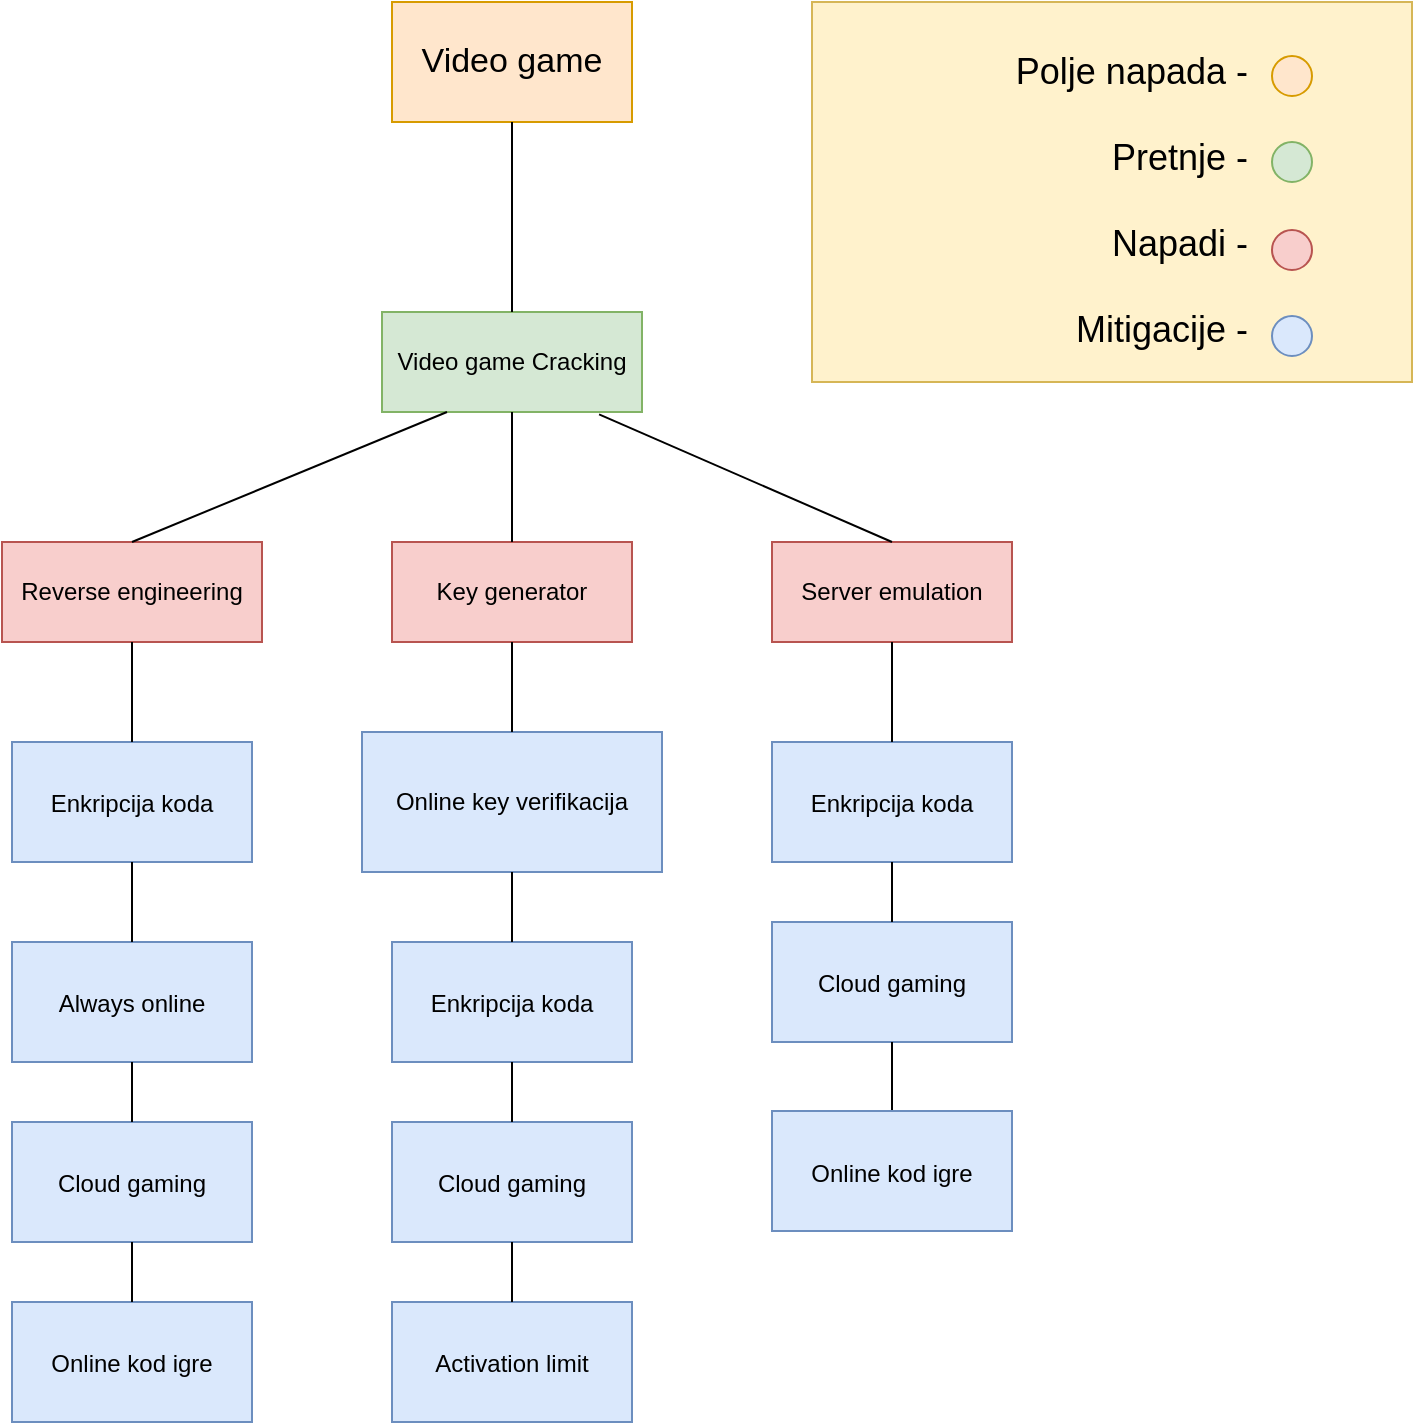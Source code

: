 <mxfile version="20.7.4" type="device"><diagram id="xHQpZjgd-RscpF9cG544" name="Page-1"><mxGraphModel dx="1687" dy="1040" grid="1" gridSize="10" guides="1" tooltips="1" connect="1" arrows="1" fold="1" page="1" pageScale="1" pageWidth="827" pageHeight="1169" math="0" shadow="0"><root><mxCell id="0"/><mxCell id="1" parent="0"/><mxCell id="CDilzlTDLHNjN9Jf4loY-12" value="Key generator" style="rounded=0;whiteSpace=wrap;html=1;fillColor=#f8cecc;strokeColor=#b85450;" vertex="1" parent="1"><mxGeometry x="360" y="300" width="120" height="50" as="geometry"/></mxCell><mxCell id="CDilzlTDLHNjN9Jf4loY-13" value="Video game Cracking" style="rounded=0;whiteSpace=wrap;html=1;fillColor=#d5e8d4;strokeColor=#82b366;" vertex="1" parent="1"><mxGeometry x="355" y="185" width="130" height="50" as="geometry"/></mxCell><mxCell id="CDilzlTDLHNjN9Jf4loY-14" value="Reverse engineering" style="rounded=0;whiteSpace=wrap;html=1;fillColor=#f8cecc;strokeColor=#b85450;" vertex="1" parent="1"><mxGeometry x="165" y="300" width="130" height="50" as="geometry"/></mxCell><mxCell id="CDilzlTDLHNjN9Jf4loY-15" value="" style="endArrow=none;html=1;rounded=0;entryX=0.25;entryY=1;entryDx=0;entryDy=0;exitX=0.5;exitY=0;exitDx=0;exitDy=0;" edge="1" parent="1" source="CDilzlTDLHNjN9Jf4loY-14" target="CDilzlTDLHNjN9Jf4loY-13"><mxGeometry width="50" height="50" relative="1" as="geometry"><mxPoint x="190" y="325" as="sourcePoint"/><mxPoint x="240" y="275" as="targetPoint"/></mxGeometry></mxCell><mxCell id="CDilzlTDLHNjN9Jf4loY-16" value="" style="endArrow=none;html=1;rounded=0;exitX=0.5;exitY=0;exitDx=0;exitDy=0;" edge="1" parent="1" source="CDilzlTDLHNjN9Jf4loY-12" target="CDilzlTDLHNjN9Jf4loY-13"><mxGeometry width="50" height="50" relative="1" as="geometry"><mxPoint x="190" y="325" as="sourcePoint"/><mxPoint x="240" y="275" as="targetPoint"/></mxGeometry></mxCell><mxCell id="CDilzlTDLHNjN9Jf4loY-17" value="Online key verifikacija" style="rounded=0;whiteSpace=wrap;html=1;fillColor=#dae8fc;strokeColor=#6c8ebf;" vertex="1" parent="1"><mxGeometry x="345" y="395" width="150" height="70" as="geometry"/></mxCell><mxCell id="CDilzlTDLHNjN9Jf4loY-18" value="" style="endArrow=none;html=1;rounded=0;entryX=0.5;entryY=1;entryDx=0;entryDy=0;" edge="1" parent="1" source="CDilzlTDLHNjN9Jf4loY-17" target="CDilzlTDLHNjN9Jf4loY-12"><mxGeometry width="50" height="50" relative="1" as="geometry"><mxPoint x="430" y="535" as="sourcePoint"/><mxPoint x="480" y="485" as="targetPoint"/></mxGeometry></mxCell><mxCell id="CDilzlTDLHNjN9Jf4loY-19" value="&lt;font style=&quot;font-size: 17px;&quot;&gt;Video game&lt;/font&gt;" style="rounded=0;whiteSpace=wrap;html=1;fillColor=#ffe6cc;strokeColor=#d79b00;" vertex="1" parent="1"><mxGeometry x="360" y="30" width="120" height="60" as="geometry"/></mxCell><mxCell id="CDilzlTDLHNjN9Jf4loY-20" value="" style="endArrow=none;html=1;rounded=0;fontSize=17;entryX=0.5;entryY=1;entryDx=0;entryDy=0;exitX=0.5;exitY=0;exitDx=0;exitDy=0;" edge="1" parent="1" source="CDilzlTDLHNjN9Jf4loY-13" target="CDilzlTDLHNjN9Jf4loY-19"><mxGeometry width="50" height="50" relative="1" as="geometry"><mxPoint x="370" y="380" as="sourcePoint"/><mxPoint x="420" y="330" as="targetPoint"/></mxGeometry></mxCell><mxCell id="CDilzlTDLHNjN9Jf4loY-21" value="&lt;font style=&quot;font-size: 12px;&quot;&gt;Enkripcija koda&lt;/font&gt;" style="rounded=0;whiteSpace=wrap;html=1;fontSize=17;fillColor=#dae8fc;strokeColor=#6c8ebf;" vertex="1" parent="1"><mxGeometry x="170" y="400" width="120" height="60" as="geometry"/></mxCell><mxCell id="CDilzlTDLHNjN9Jf4loY-22" value="" style="endArrow=none;html=1;rounded=0;fontSize=12;entryX=0.5;entryY=1;entryDx=0;entryDy=0;exitX=0.5;exitY=0;exitDx=0;exitDy=0;" edge="1" parent="1" target="CDilzlTDLHNjN9Jf4loY-14" source="CDilzlTDLHNjN9Jf4loY-21"><mxGeometry width="50" height="50" relative="1" as="geometry"><mxPoint x="350" y="390" as="sourcePoint"/><mxPoint x="390" y="480" as="targetPoint"/></mxGeometry></mxCell><mxCell id="CDilzlTDLHNjN9Jf4loY-23" value="Server emulation" style="rounded=0;whiteSpace=wrap;html=1;fillColor=#f8cecc;strokeColor=#b85450;" vertex="1" parent="1"><mxGeometry x="550" y="300" width="120" height="50" as="geometry"/></mxCell><mxCell id="CDilzlTDLHNjN9Jf4loY-24" value="" style="endArrow=none;html=1;rounded=0;entryX=0.835;entryY=1.024;entryDx=0;entryDy=0;entryPerimeter=0;exitX=0.5;exitY=0;exitDx=0;exitDy=0;" edge="1" parent="1" source="CDilzlTDLHNjN9Jf4loY-23" target="CDilzlTDLHNjN9Jf4loY-13"><mxGeometry width="50" height="50" relative="1" as="geometry"><mxPoint x="430" y="310" as="sourcePoint"/><mxPoint x="463.46" y="245.7" as="targetPoint"/></mxGeometry></mxCell><mxCell id="CDilzlTDLHNjN9Jf4loY-25" value="&lt;font style=&quot;font-size: 12px;&quot;&gt;Enkripcija koda&lt;/font&gt;" style="rounded=0;whiteSpace=wrap;html=1;fontSize=17;fillColor=#dae8fc;strokeColor=#6c8ebf;" vertex="1" parent="1"><mxGeometry x="360" y="500" width="120" height="60" as="geometry"/></mxCell><mxCell id="CDilzlTDLHNjN9Jf4loY-26" value="" style="endArrow=none;html=1;rounded=0;entryX=0.5;entryY=1;entryDx=0;entryDy=0;" edge="1" parent="1" source="CDilzlTDLHNjN9Jf4loY-25" target="CDilzlTDLHNjN9Jf4loY-17"><mxGeometry width="50" height="50" relative="1" as="geometry"><mxPoint x="430" y="310" as="sourcePoint"/><mxPoint x="430" y="245" as="targetPoint"/></mxGeometry></mxCell><mxCell id="CDilzlTDLHNjN9Jf4loY-27" value="&lt;font style=&quot;font-size: 12px;&quot;&gt;Enkripcija koda&lt;/font&gt;" style="rounded=0;whiteSpace=wrap;html=1;fontSize=17;fillColor=#dae8fc;strokeColor=#6c8ebf;" vertex="1" parent="1"><mxGeometry x="550" y="400" width="120" height="60" as="geometry"/></mxCell><mxCell id="CDilzlTDLHNjN9Jf4loY-28" value="" style="endArrow=none;html=1;rounded=0;entryX=0.5;entryY=1;entryDx=0;entryDy=0;" edge="1" parent="1" source="CDilzlTDLHNjN9Jf4loY-27" target="CDilzlTDLHNjN9Jf4loY-23"><mxGeometry width="50" height="50" relative="1" as="geometry"><mxPoint x="430" y="510" as="sourcePoint"/><mxPoint x="430" y="475" as="targetPoint"/></mxGeometry></mxCell><mxCell id="CDilzlTDLHNjN9Jf4loY-29" value="&lt;font style=&quot;font-size: 12px;&quot;&gt;Always online&lt;/font&gt;" style="rounded=0;whiteSpace=wrap;html=1;fontSize=17;fillColor=#dae8fc;strokeColor=#6c8ebf;" vertex="1" parent="1"><mxGeometry x="170" y="500" width="120" height="60" as="geometry"/></mxCell><mxCell id="CDilzlTDLHNjN9Jf4loY-30" value="" style="endArrow=none;html=1;rounded=0;fontSize=12;entryX=0.5;entryY=1;entryDx=0;entryDy=0;exitX=0.5;exitY=0;exitDx=0;exitDy=0;" edge="1" parent="1" source="CDilzlTDLHNjN9Jf4loY-29" target="CDilzlTDLHNjN9Jf4loY-21"><mxGeometry width="50" height="50" relative="1" as="geometry"><mxPoint x="240" y="410" as="sourcePoint"/><mxPoint x="240" y="360" as="targetPoint"/></mxGeometry></mxCell><mxCell id="CDilzlTDLHNjN9Jf4loY-31" value="&lt;font style=&quot;font-size: 12px;&quot;&gt;Cloud gaming&lt;/font&gt;" style="rounded=0;whiteSpace=wrap;html=1;fontSize=17;fillColor=#dae8fc;strokeColor=#6c8ebf;" vertex="1" parent="1"><mxGeometry x="170" y="590" width="120" height="60" as="geometry"/></mxCell><mxCell id="CDilzlTDLHNjN9Jf4loY-32" value="" style="endArrow=none;html=1;rounded=0;fontSize=12;entryX=0.5;entryY=1;entryDx=0;entryDy=0;" edge="1" parent="1" source="CDilzlTDLHNjN9Jf4loY-31" target="CDilzlTDLHNjN9Jf4loY-29"><mxGeometry width="50" height="50" relative="1" as="geometry"><mxPoint x="240" y="510" as="sourcePoint"/><mxPoint x="240" y="470" as="targetPoint"/></mxGeometry></mxCell><mxCell id="CDilzlTDLHNjN9Jf4loY-33" value="&lt;font style=&quot;font-size: 12px;&quot;&gt;Cloud gaming&lt;/font&gt;" style="rounded=0;whiteSpace=wrap;html=1;fontSize=17;fillColor=#dae8fc;strokeColor=#6c8ebf;" vertex="1" parent="1"><mxGeometry x="360" y="590" width="120" height="60" as="geometry"/></mxCell><mxCell id="CDilzlTDLHNjN9Jf4loY-34" value="" style="endArrow=none;html=1;rounded=0;fontSize=12;entryX=0.5;entryY=1;entryDx=0;entryDy=0;" edge="1" parent="1" source="CDilzlTDLHNjN9Jf4loY-33"><mxGeometry width="50" height="50" relative="1" as="geometry"><mxPoint x="430" y="510" as="sourcePoint"/><mxPoint x="420" y="560" as="targetPoint"/></mxGeometry></mxCell><mxCell id="CDilzlTDLHNjN9Jf4loY-35" value="&lt;font style=&quot;font-size: 12px;&quot;&gt;Cloud gaming&lt;/font&gt;" style="rounded=0;whiteSpace=wrap;html=1;fontSize=17;fillColor=#dae8fc;strokeColor=#6c8ebf;" vertex="1" parent="1"><mxGeometry x="550" y="490" width="120" height="60" as="geometry"/></mxCell><mxCell id="CDilzlTDLHNjN9Jf4loY-36" value="" style="endArrow=none;html=1;rounded=0;fontSize=12;entryX=0.5;entryY=1;entryDx=0;entryDy=0;" edge="1" parent="1" source="CDilzlTDLHNjN9Jf4loY-35"><mxGeometry width="50" height="50" relative="1" as="geometry"><mxPoint x="620" y="410" as="sourcePoint"/><mxPoint x="610" y="460" as="targetPoint"/></mxGeometry></mxCell><mxCell id="CDilzlTDLHNjN9Jf4loY-37" value="&lt;font style=&quot;font-size: 12px;&quot;&gt;Activation limit&lt;/font&gt;" style="rounded=0;whiteSpace=wrap;html=1;fontSize=17;fillColor=#dae8fc;strokeColor=#6c8ebf;" vertex="1" parent="1"><mxGeometry x="360" y="680" width="120" height="60" as="geometry"/></mxCell><mxCell id="CDilzlTDLHNjN9Jf4loY-38" value="" style="endArrow=none;html=1;rounded=0;fontSize=12;entryX=0.5;entryY=1;entryDx=0;entryDy=0;" edge="1" parent="1" source="CDilzlTDLHNjN9Jf4loY-37" target="CDilzlTDLHNjN9Jf4loY-33"><mxGeometry width="50" height="50" relative="1" as="geometry"><mxPoint x="430" y="600" as="sourcePoint"/><mxPoint x="430" y="570" as="targetPoint"/></mxGeometry></mxCell><mxCell id="CDilzlTDLHNjN9Jf4loY-40" value="&lt;font style=&quot;font-size: 12px;&quot;&gt;Online kod igre&lt;/font&gt;" style="rounded=0;whiteSpace=wrap;html=1;fontSize=17;fillColor=#dae8fc;strokeColor=#6c8ebf;" vertex="1" parent="1"><mxGeometry x="170" y="680" width="120" height="60" as="geometry"/></mxCell><mxCell id="CDilzlTDLHNjN9Jf4loY-41" value="" style="endArrow=none;html=1;rounded=0;fontSize=12;entryX=0.5;entryY=1;entryDx=0;entryDy=0;exitX=0.5;exitY=0;exitDx=0;exitDy=0;" edge="1" parent="1" source="CDilzlTDLHNjN9Jf4loY-40" target="CDilzlTDLHNjN9Jf4loY-31"><mxGeometry width="50" height="50" relative="1" as="geometry"><mxPoint x="240" y="600" as="sourcePoint"/><mxPoint x="240" y="570" as="targetPoint"/></mxGeometry></mxCell><mxCell id="CDilzlTDLHNjN9Jf4loY-42" value="" style="endArrow=none;html=1;rounded=0;fontSize=12;entryX=0.5;entryY=1;entryDx=0;entryDy=0;exitX=0.5;exitY=0;exitDx=0;exitDy=0;" edge="1" parent="1" source="CDilzlTDLHNjN9Jf4loY-43" target="CDilzlTDLHNjN9Jf4loY-35"><mxGeometry width="50" height="50" relative="1" as="geometry"><mxPoint x="610" y="660" as="sourcePoint"/><mxPoint x="610.0" y="630" as="targetPoint"/></mxGeometry></mxCell><mxCell id="CDilzlTDLHNjN9Jf4loY-43" value="&lt;font style=&quot;font-size: 12px;&quot;&gt;Online kod igre&lt;/font&gt;" style="rounded=0;whiteSpace=wrap;html=1;fontSize=17;fillColor=#dae8fc;strokeColor=#6c8ebf;" vertex="1" parent="1"><mxGeometry x="550" y="584.5" width="120" height="60" as="geometry"/></mxCell><mxCell id="CDilzlTDLHNjN9Jf4loY-44" value="" style="rounded=0;whiteSpace=wrap;html=1;fontSize=12;fillColor=#fff2cc;strokeColor=#d6b656;" vertex="1" parent="1"><mxGeometry x="570" y="30" width="300" height="190" as="geometry"/></mxCell><mxCell id="CDilzlTDLHNjN9Jf4loY-45" value="&lt;div style=&quot;font-size: 18px;&quot;&gt;&lt;span style=&quot;background-color: initial;&quot;&gt;&lt;font style=&quot;font-size: 18px;&quot;&gt;Polje napada -&lt;/font&gt;&lt;/span&gt;&lt;/div&gt;&lt;font style=&quot;font-size: 18px;&quot;&gt;&lt;div style=&quot;&quot;&gt;&lt;br&gt;&lt;/div&gt;&lt;div style=&quot;&quot;&gt;&lt;span style=&quot;background-color: initial;&quot;&gt;Pretnje -&lt;/span&gt;&lt;/div&gt;&lt;div style=&quot;&quot;&gt;&lt;br&gt;&lt;/div&gt;&lt;div style=&quot;&quot;&gt;&lt;span style=&quot;background-color: initial;&quot;&gt;Napadi -&lt;/span&gt;&lt;/div&gt;&lt;div style=&quot;&quot;&gt;&lt;br&gt;&lt;/div&gt;&lt;div style=&quot;&quot;&gt;&lt;span style=&quot;background-color: initial;&quot;&gt;Mitigacije -&lt;/span&gt;&lt;/div&gt;&lt;/font&gt;" style="text;html=1;strokeColor=none;fillColor=none;align=right;verticalAlign=middle;whiteSpace=wrap;rounded=0;fontSize=12;" vertex="1" parent="1"><mxGeometry x="580" y="50" width="210" height="160" as="geometry"/></mxCell><mxCell id="CDilzlTDLHNjN9Jf4loY-46" value="" style="ellipse;whiteSpace=wrap;html=1;aspect=fixed;fontSize=20;fillColor=#ffe6cc;strokeColor=#d79b00;" vertex="1" parent="1"><mxGeometry x="800" y="57" width="20" height="20" as="geometry"/></mxCell><mxCell id="CDilzlTDLHNjN9Jf4loY-47" value="" style="ellipse;whiteSpace=wrap;html=1;aspect=fixed;fontSize=20;fillColor=#d5e8d4;strokeColor=#82b366;" vertex="1" parent="1"><mxGeometry x="800" y="100" width="20" height="20" as="geometry"/></mxCell><mxCell id="CDilzlTDLHNjN9Jf4loY-48" value="" style="ellipse;whiteSpace=wrap;html=1;aspect=fixed;fontSize=20;fillColor=#f8cecc;strokeColor=#b85450;" vertex="1" parent="1"><mxGeometry x="800" y="144" width="20" height="20" as="geometry"/></mxCell><mxCell id="CDilzlTDLHNjN9Jf4loY-49" value="" style="ellipse;whiteSpace=wrap;html=1;aspect=fixed;fontSize=20;fillColor=#dae8fc;strokeColor=#6c8ebf;" vertex="1" parent="1"><mxGeometry x="800" y="187" width="20" height="20" as="geometry"/></mxCell></root></mxGraphModel></diagram></mxfile>